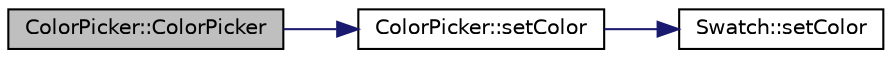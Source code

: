 digraph "ColorPicker::ColorPicker"
{
 // INTERACTIVE_SVG=YES
  edge [fontname="Helvetica",fontsize="10",labelfontname="Helvetica",labelfontsize="10"];
  node [fontname="Helvetica",fontsize="10",shape=record];
  rankdir="LR";
  Node1 [label="ColorPicker::ColorPicker",height=0.2,width=0.4,color="black", fillcolor="grey75", style="filled", fontcolor="black"];
  Node1 -> Node2 [color="midnightblue",fontsize="10",style="solid",fontname="Helvetica"];
  Node2 [label="ColorPicker::setColor",height=0.2,width=0.4,color="black", fillcolor="white", style="filled",URL="$dd/d48/class_color_picker.html#adb919aca47c6054072cf239b3ebf84c6"];
  Node2 -> Node3 [color="midnightblue",fontsize="10",style="solid",fontname="Helvetica"];
  Node3 [label="Swatch::setColor",height=0.2,width=0.4,color="black", fillcolor="white", style="filled",URL="$d6/dc4/class_swatch.html#a374c47bcf1ac6398344dae1f4eec75a9"];
}
